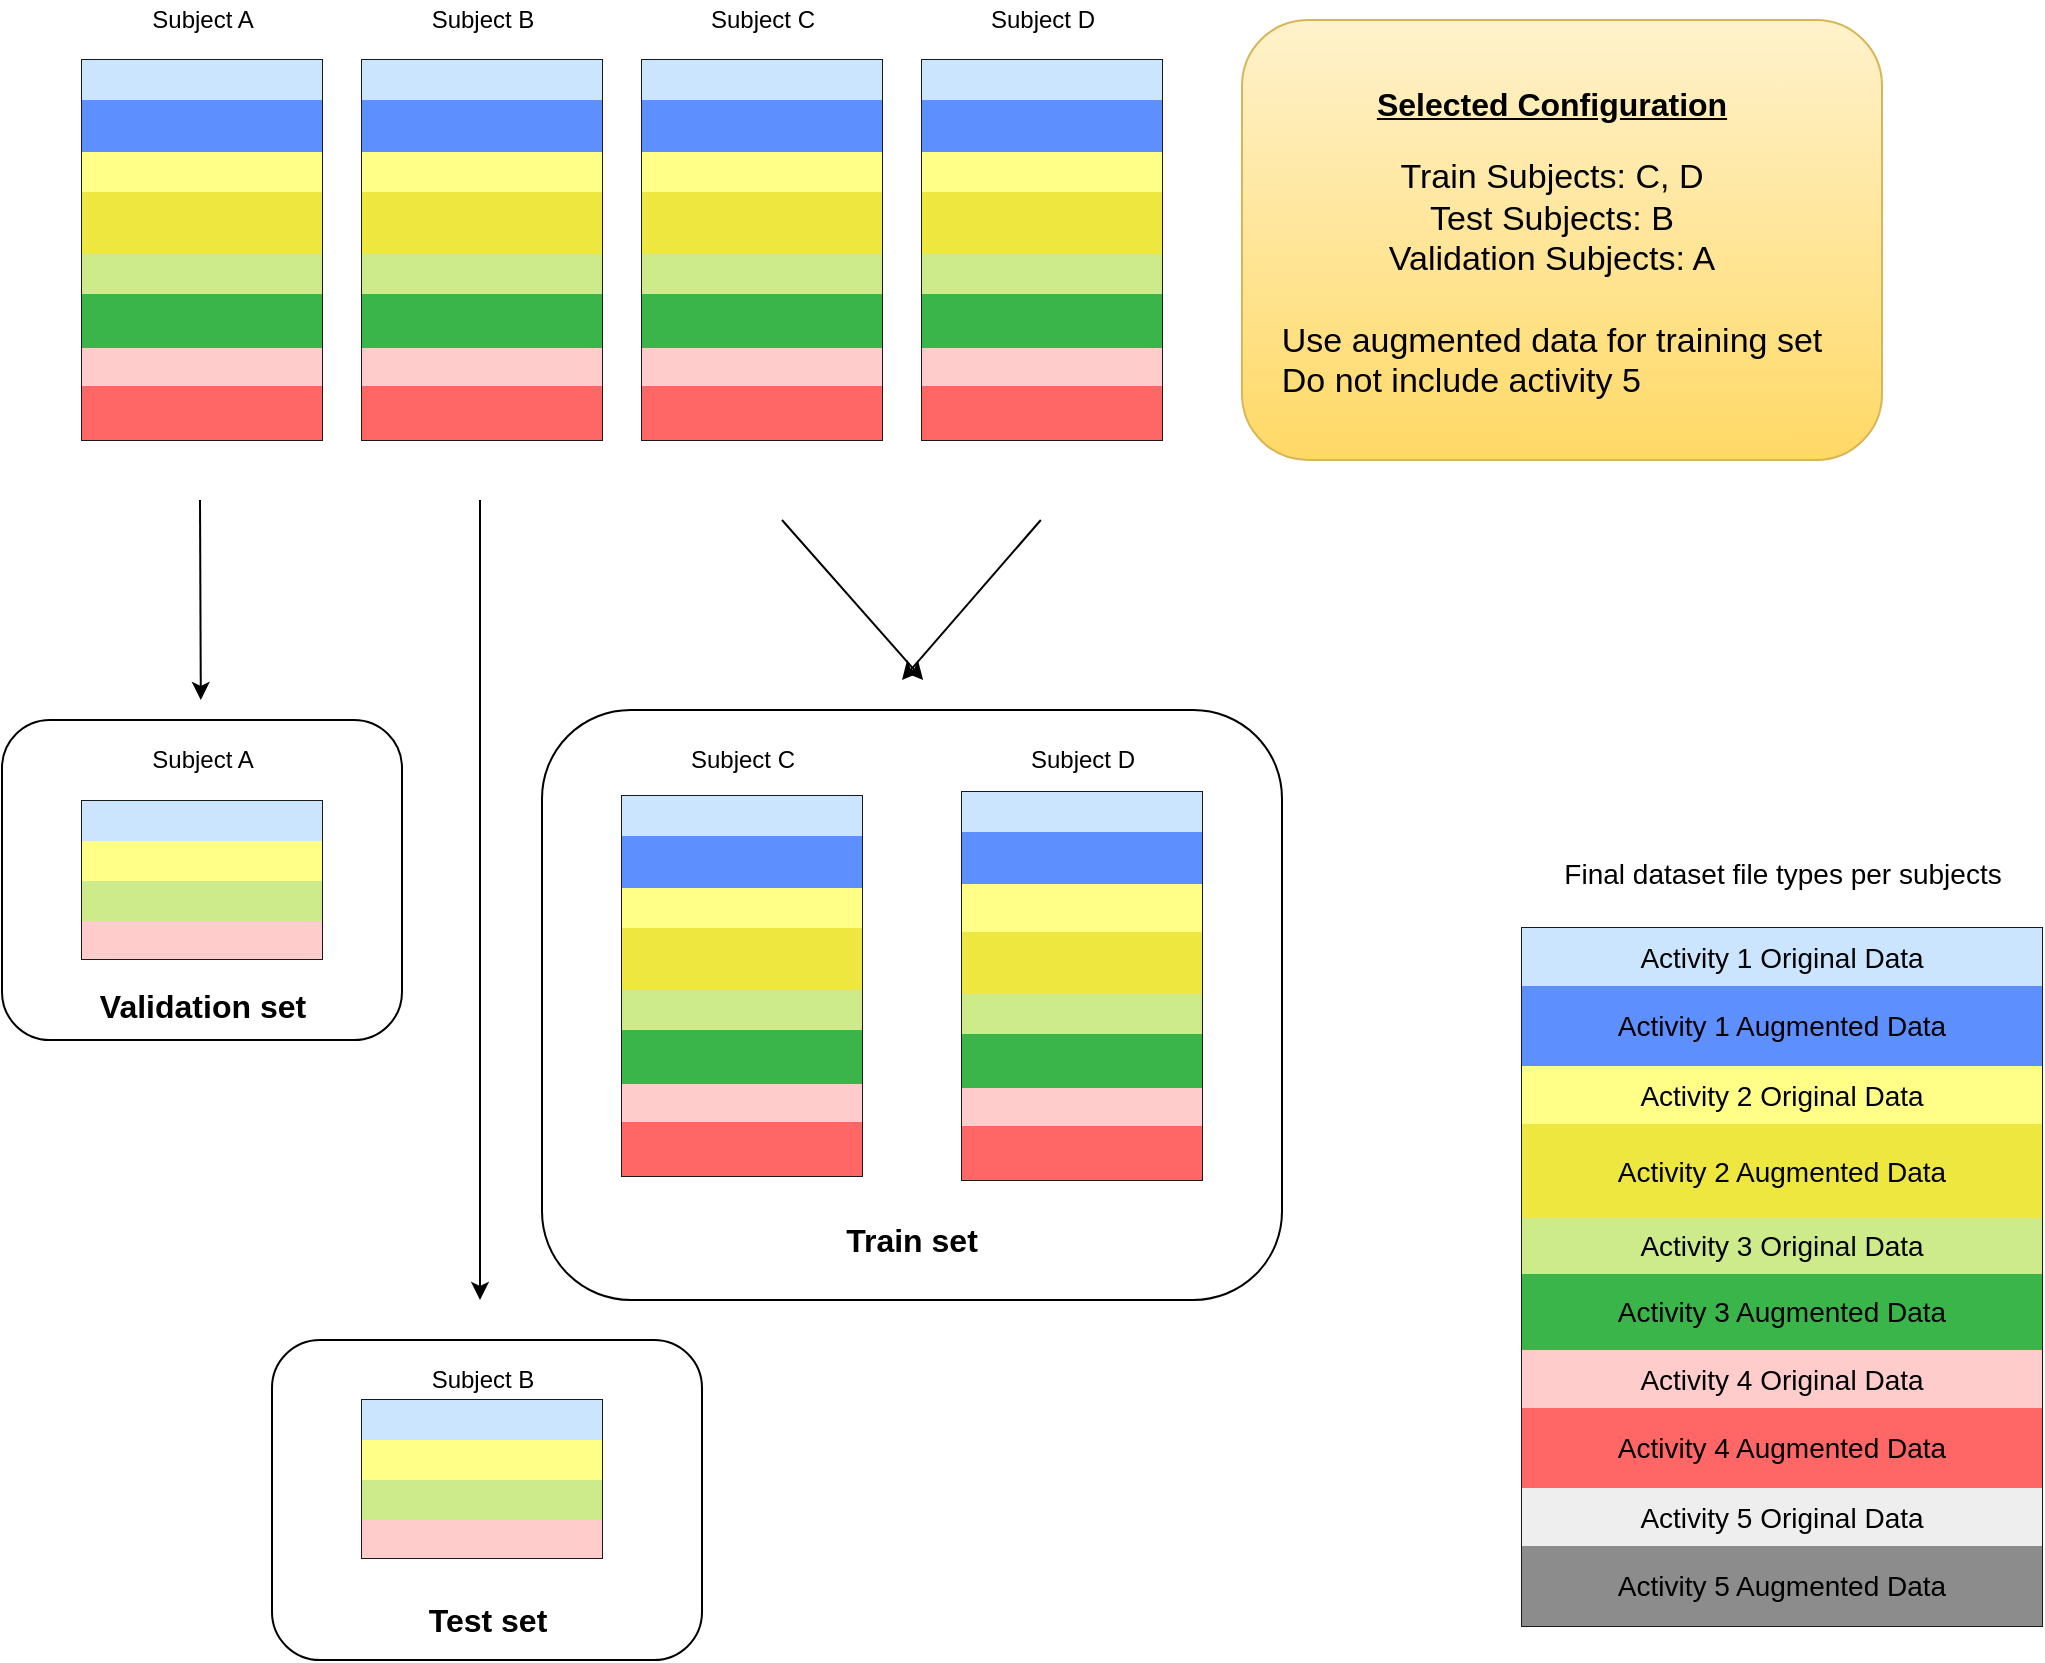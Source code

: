<mxfile version="14.4.8" type="device"><diagram id="EXH-aJdhP6M9Erj9VAVy" name="Page-1"><mxGraphModel dx="1395" dy="1369" grid="1" gridSize="10" guides="1" tooltips="1" connect="1" arrows="1" fold="1" page="1" pageScale="1" pageWidth="1100" pageHeight="850" math="0" shadow="0"><root><mxCell id="0"/><mxCell id="1" parent="0"/><mxCell id="vWJcprjRSGPdVMH6EBo2-355" value="" style="rounded=1;whiteSpace=wrap;html=1;strokeColor=#d6b656;fillColor=#fff2cc;gradientColor=#ffd966;" vertex="1" parent="1"><mxGeometry x="630" y="20" width="320" height="220" as="geometry"/></mxCell><mxCell id="vWJcprjRSGPdVMH6EBo2-352" value="" style="rounded=1;whiteSpace=wrap;html=1;" vertex="1" parent="1"><mxGeometry x="10" y="370" width="200" height="160" as="geometry"/></mxCell><mxCell id="vWJcprjRSGPdVMH6EBo2-348" value="&lt;b&gt;&lt;font style=&quot;font-size: 16px&quot;&gt;Train set&lt;/font&gt;&lt;/b&gt;" style="rounded=1;whiteSpace=wrap;html=1;" vertex="1" parent="1"><mxGeometry x="145" y="680" width="215" height="160" as="geometry"/></mxCell><mxCell id="vWJcprjRSGPdVMH6EBo2-341" value="" style="rounded=1;whiteSpace=wrap;html=1;" vertex="1" parent="1"><mxGeometry x="280" y="365" width="370" height="295" as="geometry"/></mxCell><mxCell id="vWJcprjRSGPdVMH6EBo2-109" value="" style="shape=table;html=1;whiteSpace=wrap;startSize=0;container=1;collapsible=0;childLayout=tableLayout;strokeColor=#1A1A1A;fontSize=14;" vertex="1" parent="1"><mxGeometry x="770" y="474" width="260" height="349" as="geometry"/></mxCell><mxCell id="vWJcprjRSGPdVMH6EBo2-110" value="" style="shape=partialRectangle;html=1;whiteSpace=wrap;collapsible=0;dropTarget=0;pointerEvents=0;fillColor=none;top=0;left=0;bottom=0;right=0;points=[[0,0.5],[1,0.5]];portConstraint=eastwest;strokeColor=#1A1A1A;fontSize=14;" vertex="1" parent="vWJcprjRSGPdVMH6EBo2-109"><mxGeometry width="260" height="29" as="geometry"/></mxCell><mxCell id="vWJcprjRSGPdVMH6EBo2-111" value="Activity 1 Original Data" style="shape=partialRectangle;html=1;whiteSpace=wrap;connectable=0;overflow=hidden;fillColor=#cce5ff;top=0;left=0;bottom=0;right=0;strokeColor=#1A1A1A;fontSize=14;" vertex="1" parent="vWJcprjRSGPdVMH6EBo2-110"><mxGeometry width="260" height="29" as="geometry"/></mxCell><mxCell id="vWJcprjRSGPdVMH6EBo2-112" value="" style="shape=partialRectangle;html=1;whiteSpace=wrap;collapsible=0;dropTarget=0;pointerEvents=0;fillColor=none;top=0;left=0;bottom=0;right=0;points=[[0,0.5],[1,0.5]];portConstraint=eastwest;strokeColor=#1A1A1A;fontSize=14;" vertex="1" parent="vWJcprjRSGPdVMH6EBo2-109"><mxGeometry y="29" width="260" height="40" as="geometry"/></mxCell><mxCell id="vWJcprjRSGPdVMH6EBo2-113" value="Activity 1 Augmented Data" style="shape=partialRectangle;html=1;whiteSpace=wrap;connectable=0;overflow=hidden;top=0;left=0;bottom=0;right=0;strokeColor=#1A1A1A;fillColor=#5E8FFF;fontSize=14;" vertex="1" parent="vWJcprjRSGPdVMH6EBo2-112"><mxGeometry width="260" height="40" as="geometry"/></mxCell><mxCell id="vWJcprjRSGPdVMH6EBo2-125" style="shape=partialRectangle;html=1;whiteSpace=wrap;collapsible=0;dropTarget=0;pointerEvents=0;fillColor=#ffff88;top=0;left=0;bottom=0;right=0;points=[[0,0.5],[1,0.5]];portConstraint=eastwest;strokeColor=#1A1A1A;fontSize=14;" vertex="1" parent="vWJcprjRSGPdVMH6EBo2-109"><mxGeometry y="69" width="260" height="29" as="geometry"/></mxCell><mxCell id="vWJcprjRSGPdVMH6EBo2-126" value="Activity 2 Original Data" style="shape=partialRectangle;html=1;whiteSpace=wrap;connectable=0;overflow=hidden;fillColor=#ffff88;top=0;left=0;bottom=0;right=0;strokeColor=#1A1A1A;fontSize=14;" vertex="1" parent="vWJcprjRSGPdVMH6EBo2-125"><mxGeometry width="260" height="29" as="geometry"/></mxCell><mxCell id="vWJcprjRSGPdVMH6EBo2-114" value="" style="shape=partialRectangle;html=1;whiteSpace=wrap;collapsible=0;dropTarget=0;pointerEvents=0;fillColor=#ffff88;top=0;left=0;bottom=0;right=0;points=[[0,0.5],[1,0.5]];portConstraint=eastwest;strokeColor=#1A1A1A;fontSize=14;" vertex="1" parent="vWJcprjRSGPdVMH6EBo2-109"><mxGeometry y="98" width="260" height="47" as="geometry"/></mxCell><mxCell id="vWJcprjRSGPdVMH6EBo2-115" value="Activity 2 Augmented Data" style="shape=partialRectangle;html=1;whiteSpace=wrap;connectable=0;overflow=hidden;top=0;left=0;bottom=0;right=0;strokeColor=#1A1A1A;fillColor=#EDE740;fontSize=14;" vertex="1" parent="vWJcprjRSGPdVMH6EBo2-114"><mxGeometry width="260" height="47" as="geometry"/></mxCell><mxCell id="vWJcprjRSGPdVMH6EBo2-116" value="" style="shape=partialRectangle;html=1;whiteSpace=wrap;collapsible=0;dropTarget=0;pointerEvents=0;fillColor=#cdeb8b;top=0;left=0;bottom=0;right=0;points=[[0,0.5],[1,0.5]];portConstraint=eastwest;strokeColor=#1A1A1A;fontSize=14;" vertex="1" parent="vWJcprjRSGPdVMH6EBo2-109"><mxGeometry y="145" width="260" height="28" as="geometry"/></mxCell><mxCell id="vWJcprjRSGPdVMH6EBo2-117" value="Activity 3 Original Data" style="shape=partialRectangle;html=1;whiteSpace=wrap;connectable=0;overflow=hidden;fillColor=#cdeb8b;top=0;left=0;bottom=0;right=0;strokeColor=#1A1A1A;fontSize=14;" vertex="1" parent="vWJcprjRSGPdVMH6EBo2-116"><mxGeometry width="260" height="28" as="geometry"/></mxCell><mxCell id="vWJcprjRSGPdVMH6EBo2-120" style="shape=partialRectangle;html=1;whiteSpace=wrap;collapsible=0;dropTarget=0;pointerEvents=0;fillColor=#cdeb8b;top=0;left=0;bottom=0;right=0;points=[[0,0.5],[1,0.5]];portConstraint=eastwest;strokeColor=#1A1A1A;fontSize=14;" vertex="1" parent="vWJcprjRSGPdVMH6EBo2-109"><mxGeometry y="173" width="260" height="38" as="geometry"/></mxCell><mxCell id="vWJcprjRSGPdVMH6EBo2-121" value="Activity 3 Augmented Data" style="shape=partialRectangle;html=1;whiteSpace=wrap;connectable=0;overflow=hidden;top=0;left=0;bottom=0;right=0;strokeColor=#1A1A1A;fillColor=#3AB54A;fontSize=14;" vertex="1" parent="vWJcprjRSGPdVMH6EBo2-120"><mxGeometry width="260" height="38" as="geometry"/></mxCell><mxCell id="vWJcprjRSGPdVMH6EBo2-118" value="" style="shape=partialRectangle;html=1;whiteSpace=wrap;collapsible=0;dropTarget=0;pointerEvents=0;fillColor=#ffcccc;top=0;left=0;bottom=0;right=0;points=[[0,0.5],[1,0.5]];portConstraint=eastwest;strokeColor=#1A1A1A;fontSize=14;" vertex="1" parent="vWJcprjRSGPdVMH6EBo2-109"><mxGeometry y="211" width="260" height="29" as="geometry"/></mxCell><mxCell id="vWJcprjRSGPdVMH6EBo2-119" value="Activity 4 Original Data" style="shape=partialRectangle;html=1;whiteSpace=wrap;connectable=0;overflow=hidden;fillColor=#ffcccc;top=0;left=0;bottom=0;right=0;strokeColor=#1A1A1A;fontSize=14;" vertex="1" parent="vWJcprjRSGPdVMH6EBo2-118"><mxGeometry width="260" height="29" as="geometry"/></mxCell><mxCell id="vWJcprjRSGPdVMH6EBo2-122" value="" style="shape=partialRectangle;html=1;whiteSpace=wrap;collapsible=0;dropTarget=0;pointerEvents=0;fillColor=#ffcccc;top=0;left=0;bottom=0;right=0;points=[[0,0.5],[1,0.5]];portConstraint=eastwest;strokeColor=#1A1A1A;fontSize=14;" vertex="1" parent="vWJcprjRSGPdVMH6EBo2-109"><mxGeometry y="240" width="260" height="40" as="geometry"/></mxCell><mxCell id="vWJcprjRSGPdVMH6EBo2-123" value="Activity 4 Augmented Data" style="shape=partialRectangle;html=1;whiteSpace=wrap;connectable=0;overflow=hidden;top=0;left=0;bottom=0;right=0;strokeColor=#1A1A1A;fillColor=#FF6666;fontSize=14;" vertex="1" parent="vWJcprjRSGPdVMH6EBo2-122"><mxGeometry width="260" height="40" as="geometry"/></mxCell><mxCell id="vWJcprjRSGPdVMH6EBo2-356" value="" style="shape=partialRectangle;html=1;whiteSpace=wrap;collapsible=0;dropTarget=0;pointerEvents=0;fillColor=#ffcccc;top=0;left=0;bottom=0;right=0;points=[[0,0.5],[1,0.5]];portConstraint=eastwest;strokeColor=#1A1A1A;fontSize=14;" vertex="1" parent="vWJcprjRSGPdVMH6EBo2-109"><mxGeometry y="280" width="260" height="29" as="geometry"/></mxCell><mxCell id="vWJcprjRSGPdVMH6EBo2-357" value="Activity 5 Original Data" style="shape=partialRectangle;html=1;whiteSpace=wrap;connectable=0;overflow=hidden;fillColor=#eeeeee;top=0;left=0;bottom=0;right=0;strokeColor=#36393d;fontSize=14;" vertex="1" parent="vWJcprjRSGPdVMH6EBo2-356"><mxGeometry width="260" height="29" as="geometry"/></mxCell><mxCell id="vWJcprjRSGPdVMH6EBo2-358" value="" style="shape=partialRectangle;html=1;whiteSpace=wrap;collapsible=0;dropTarget=0;pointerEvents=0;top=0;left=0;bottom=0;right=0;points=[[0,0.5],[1,0.5]];portConstraint=eastwest;strokeColor=#36393d;fontSize=14;fillColor=#8C8C8C;" vertex="1" parent="vWJcprjRSGPdVMH6EBo2-109"><mxGeometry y="309" width="260" height="40" as="geometry"/></mxCell><mxCell id="vWJcprjRSGPdVMH6EBo2-359" value="Activity 5 Augmented Data" style="shape=partialRectangle;html=1;whiteSpace=wrap;connectable=0;overflow=hidden;top=0;left=0;bottom=0;right=0;strokeColor=#36393d;fontSize=14;fillColor=none;" vertex="1" parent="vWJcprjRSGPdVMH6EBo2-358"><mxGeometry width="260" height="40" as="geometry"/></mxCell><mxCell id="vWJcprjRSGPdVMH6EBo2-127" value="" style="shape=table;html=1;whiteSpace=wrap;startSize=0;container=1;collapsible=0;childLayout=tableLayout;strokeColor=#1A1A1A;" vertex="1" parent="1"><mxGeometry x="50" y="40" width="120" height="190" as="geometry"/></mxCell><mxCell id="vWJcprjRSGPdVMH6EBo2-128" value="" style="shape=partialRectangle;html=1;whiteSpace=wrap;collapsible=0;dropTarget=0;pointerEvents=0;fillColor=none;top=0;left=0;bottom=0;right=0;points=[[0,0.5],[1,0.5]];portConstraint=eastwest;strokeColor=#1A1A1A;" vertex="1" parent="vWJcprjRSGPdVMH6EBo2-127"><mxGeometry width="120" height="20" as="geometry"/></mxCell><mxCell id="vWJcprjRSGPdVMH6EBo2-129" value="" style="shape=partialRectangle;html=1;whiteSpace=wrap;connectable=0;overflow=hidden;fillColor=#cce5ff;top=0;left=0;bottom=0;right=0;strokeColor=#1A1A1A;" vertex="1" parent="vWJcprjRSGPdVMH6EBo2-128"><mxGeometry width="120" height="20" as="geometry"/></mxCell><mxCell id="vWJcprjRSGPdVMH6EBo2-130" value="" style="shape=partialRectangle;html=1;whiteSpace=wrap;collapsible=0;dropTarget=0;pointerEvents=0;fillColor=none;top=0;left=0;bottom=0;right=0;points=[[0,0.5],[1,0.5]];portConstraint=eastwest;strokeColor=#1A1A1A;" vertex="1" parent="vWJcprjRSGPdVMH6EBo2-127"><mxGeometry y="20" width="120" height="26" as="geometry"/></mxCell><mxCell id="vWJcprjRSGPdVMH6EBo2-131" value="" style="shape=partialRectangle;html=1;whiteSpace=wrap;connectable=0;overflow=hidden;top=0;left=0;bottom=0;right=0;strokeColor=#1A1A1A;fillColor=#5E8FFF;" vertex="1" parent="vWJcprjRSGPdVMH6EBo2-130"><mxGeometry width="120" height="26" as="geometry"/></mxCell><mxCell id="vWJcprjRSGPdVMH6EBo2-132" style="shape=partialRectangle;html=1;whiteSpace=wrap;collapsible=0;dropTarget=0;pointerEvents=0;fillColor=#ffff88;top=0;left=0;bottom=0;right=0;points=[[0,0.5],[1,0.5]];portConstraint=eastwest;strokeColor=#1A1A1A;" vertex="1" parent="vWJcprjRSGPdVMH6EBo2-127"><mxGeometry y="46" width="120" height="20" as="geometry"/></mxCell><mxCell id="vWJcprjRSGPdVMH6EBo2-133" value="" style="shape=partialRectangle;html=1;whiteSpace=wrap;connectable=0;overflow=hidden;fillColor=#ffff88;top=0;left=0;bottom=0;right=0;strokeColor=#1A1A1A;" vertex="1" parent="vWJcprjRSGPdVMH6EBo2-132"><mxGeometry width="120" height="20" as="geometry"/></mxCell><mxCell id="vWJcprjRSGPdVMH6EBo2-134" value="" style="shape=partialRectangle;html=1;whiteSpace=wrap;collapsible=0;dropTarget=0;pointerEvents=0;fillColor=#ffff88;top=0;left=0;bottom=0;right=0;points=[[0,0.5],[1,0.5]];portConstraint=eastwest;strokeColor=#1A1A1A;" vertex="1" parent="vWJcprjRSGPdVMH6EBo2-127"><mxGeometry y="66" width="120" height="31" as="geometry"/></mxCell><mxCell id="vWJcprjRSGPdVMH6EBo2-135" value="" style="shape=partialRectangle;html=1;whiteSpace=wrap;connectable=0;overflow=hidden;top=0;left=0;bottom=0;right=0;strokeColor=#1A1A1A;fillColor=#EDE740;" vertex="1" parent="vWJcprjRSGPdVMH6EBo2-134"><mxGeometry width="120" height="31" as="geometry"/></mxCell><mxCell id="vWJcprjRSGPdVMH6EBo2-136" value="" style="shape=partialRectangle;html=1;whiteSpace=wrap;collapsible=0;dropTarget=0;pointerEvents=0;fillColor=#cdeb8b;top=0;left=0;bottom=0;right=0;points=[[0,0.5],[1,0.5]];portConstraint=eastwest;strokeColor=#1A1A1A;" vertex="1" parent="vWJcprjRSGPdVMH6EBo2-127"><mxGeometry y="97" width="120" height="20" as="geometry"/></mxCell><mxCell id="vWJcprjRSGPdVMH6EBo2-137" value="" style="shape=partialRectangle;html=1;whiteSpace=wrap;connectable=0;overflow=hidden;fillColor=#cdeb8b;top=0;left=0;bottom=0;right=0;strokeColor=#1A1A1A;" vertex="1" parent="vWJcprjRSGPdVMH6EBo2-136"><mxGeometry width="120" height="20" as="geometry"/></mxCell><mxCell id="vWJcprjRSGPdVMH6EBo2-138" style="shape=partialRectangle;html=1;whiteSpace=wrap;collapsible=0;dropTarget=0;pointerEvents=0;fillColor=#cdeb8b;top=0;left=0;bottom=0;right=0;points=[[0,0.5],[1,0.5]];portConstraint=eastwest;strokeColor=#1A1A1A;" vertex="1" parent="vWJcprjRSGPdVMH6EBo2-127"><mxGeometry y="117" width="120" height="27" as="geometry"/></mxCell><mxCell id="vWJcprjRSGPdVMH6EBo2-139" value="" style="shape=partialRectangle;html=1;whiteSpace=wrap;connectable=0;overflow=hidden;top=0;left=0;bottom=0;right=0;strokeColor=#1A1A1A;fillColor=#3AB54A;" vertex="1" parent="vWJcprjRSGPdVMH6EBo2-138"><mxGeometry width="120" height="27" as="geometry"/></mxCell><mxCell id="vWJcprjRSGPdVMH6EBo2-140" value="" style="shape=partialRectangle;html=1;whiteSpace=wrap;collapsible=0;dropTarget=0;pointerEvents=0;fillColor=#ffcccc;top=0;left=0;bottom=0;right=0;points=[[0,0.5],[1,0.5]];portConstraint=eastwest;strokeColor=#1A1A1A;" vertex="1" parent="vWJcprjRSGPdVMH6EBo2-127"><mxGeometry y="144" width="120" height="19" as="geometry"/></mxCell><mxCell id="vWJcprjRSGPdVMH6EBo2-141" value="" style="shape=partialRectangle;html=1;whiteSpace=wrap;connectable=0;overflow=hidden;fillColor=#ffcccc;top=0;left=0;bottom=0;right=0;strokeColor=#1A1A1A;" vertex="1" parent="vWJcprjRSGPdVMH6EBo2-140"><mxGeometry width="120" height="19" as="geometry"/></mxCell><mxCell id="vWJcprjRSGPdVMH6EBo2-142" value="" style="shape=partialRectangle;html=1;whiteSpace=wrap;collapsible=0;dropTarget=0;pointerEvents=0;fillColor=#ffcccc;top=0;left=0;bottom=0;right=0;points=[[0,0.5],[1,0.5]];portConstraint=eastwest;strokeColor=#1A1A1A;" vertex="1" parent="vWJcprjRSGPdVMH6EBo2-127"><mxGeometry y="163" width="120" height="27" as="geometry"/></mxCell><mxCell id="vWJcprjRSGPdVMH6EBo2-143" value="" style="shape=partialRectangle;html=1;whiteSpace=wrap;connectable=0;overflow=hidden;top=0;left=0;bottom=0;right=0;strokeColor=#1A1A1A;fillColor=#FF6666;" vertex="1" parent="vWJcprjRSGPdVMH6EBo2-142"><mxGeometry width="120" height="27" as="geometry"/></mxCell><mxCell id="vWJcprjRSGPdVMH6EBo2-216" value="" style="shape=table;html=1;whiteSpace=wrap;startSize=0;container=1;collapsible=0;childLayout=tableLayout;strokeColor=#1A1A1A;" vertex="1" parent="1"><mxGeometry x="330" y="40" width="120" height="190" as="geometry"/></mxCell><mxCell id="vWJcprjRSGPdVMH6EBo2-217" value="" style="shape=partialRectangle;html=1;whiteSpace=wrap;collapsible=0;dropTarget=0;pointerEvents=0;fillColor=none;top=0;left=0;bottom=0;right=0;points=[[0,0.5],[1,0.5]];portConstraint=eastwest;strokeColor=#1A1A1A;" vertex="1" parent="vWJcprjRSGPdVMH6EBo2-216"><mxGeometry width="120" height="20" as="geometry"/></mxCell><mxCell id="vWJcprjRSGPdVMH6EBo2-218" value="" style="shape=partialRectangle;html=1;whiteSpace=wrap;connectable=0;overflow=hidden;fillColor=#cce5ff;top=0;left=0;bottom=0;right=0;strokeColor=#1A1A1A;" vertex="1" parent="vWJcprjRSGPdVMH6EBo2-217"><mxGeometry width="120" height="20" as="geometry"/></mxCell><mxCell id="vWJcprjRSGPdVMH6EBo2-219" value="" style="shape=partialRectangle;html=1;whiteSpace=wrap;collapsible=0;dropTarget=0;pointerEvents=0;fillColor=none;top=0;left=0;bottom=0;right=0;points=[[0,0.5],[1,0.5]];portConstraint=eastwest;strokeColor=#1A1A1A;" vertex="1" parent="vWJcprjRSGPdVMH6EBo2-216"><mxGeometry y="20" width="120" height="26" as="geometry"/></mxCell><mxCell id="vWJcprjRSGPdVMH6EBo2-220" value="" style="shape=partialRectangle;html=1;whiteSpace=wrap;connectable=0;overflow=hidden;top=0;left=0;bottom=0;right=0;strokeColor=#1A1A1A;fillColor=#5E8FFF;" vertex="1" parent="vWJcprjRSGPdVMH6EBo2-219"><mxGeometry width="120" height="26" as="geometry"/></mxCell><mxCell id="vWJcprjRSGPdVMH6EBo2-221" style="shape=partialRectangle;html=1;whiteSpace=wrap;collapsible=0;dropTarget=0;pointerEvents=0;fillColor=#ffff88;top=0;left=0;bottom=0;right=0;points=[[0,0.5],[1,0.5]];portConstraint=eastwest;strokeColor=#1A1A1A;" vertex="1" parent="vWJcprjRSGPdVMH6EBo2-216"><mxGeometry y="46" width="120" height="20" as="geometry"/></mxCell><mxCell id="vWJcprjRSGPdVMH6EBo2-222" value="" style="shape=partialRectangle;html=1;whiteSpace=wrap;connectable=0;overflow=hidden;fillColor=#ffff88;top=0;left=0;bottom=0;right=0;strokeColor=#1A1A1A;" vertex="1" parent="vWJcprjRSGPdVMH6EBo2-221"><mxGeometry width="120" height="20" as="geometry"/></mxCell><mxCell id="vWJcprjRSGPdVMH6EBo2-223" value="" style="shape=partialRectangle;html=1;whiteSpace=wrap;collapsible=0;dropTarget=0;pointerEvents=0;fillColor=#ffff88;top=0;left=0;bottom=0;right=0;points=[[0,0.5],[1,0.5]];portConstraint=eastwest;strokeColor=#1A1A1A;" vertex="1" parent="vWJcprjRSGPdVMH6EBo2-216"><mxGeometry y="66" width="120" height="31" as="geometry"/></mxCell><mxCell id="vWJcprjRSGPdVMH6EBo2-224" value="" style="shape=partialRectangle;html=1;whiteSpace=wrap;connectable=0;overflow=hidden;top=0;left=0;bottom=0;right=0;strokeColor=#1A1A1A;fillColor=#EDE740;" vertex="1" parent="vWJcprjRSGPdVMH6EBo2-223"><mxGeometry width="120" height="31" as="geometry"/></mxCell><mxCell id="vWJcprjRSGPdVMH6EBo2-225" value="" style="shape=partialRectangle;html=1;whiteSpace=wrap;collapsible=0;dropTarget=0;pointerEvents=0;fillColor=#cdeb8b;top=0;left=0;bottom=0;right=0;points=[[0,0.5],[1,0.5]];portConstraint=eastwest;strokeColor=#1A1A1A;" vertex="1" parent="vWJcprjRSGPdVMH6EBo2-216"><mxGeometry y="97" width="120" height="20" as="geometry"/></mxCell><mxCell id="vWJcprjRSGPdVMH6EBo2-226" value="" style="shape=partialRectangle;html=1;whiteSpace=wrap;connectable=0;overflow=hidden;fillColor=#cdeb8b;top=0;left=0;bottom=0;right=0;strokeColor=#1A1A1A;" vertex="1" parent="vWJcprjRSGPdVMH6EBo2-225"><mxGeometry width="120" height="20" as="geometry"/></mxCell><mxCell id="vWJcprjRSGPdVMH6EBo2-227" style="shape=partialRectangle;html=1;whiteSpace=wrap;collapsible=0;dropTarget=0;pointerEvents=0;fillColor=#cdeb8b;top=0;left=0;bottom=0;right=0;points=[[0,0.5],[1,0.5]];portConstraint=eastwest;strokeColor=#1A1A1A;" vertex="1" parent="vWJcprjRSGPdVMH6EBo2-216"><mxGeometry y="117" width="120" height="27" as="geometry"/></mxCell><mxCell id="vWJcprjRSGPdVMH6EBo2-228" value="" style="shape=partialRectangle;html=1;whiteSpace=wrap;connectable=0;overflow=hidden;top=0;left=0;bottom=0;right=0;strokeColor=#1A1A1A;fillColor=#3AB54A;" vertex="1" parent="vWJcprjRSGPdVMH6EBo2-227"><mxGeometry width="120" height="27" as="geometry"/></mxCell><mxCell id="vWJcprjRSGPdVMH6EBo2-229" value="" style="shape=partialRectangle;html=1;whiteSpace=wrap;collapsible=0;dropTarget=0;pointerEvents=0;fillColor=#ffcccc;top=0;left=0;bottom=0;right=0;points=[[0,0.5],[1,0.5]];portConstraint=eastwest;strokeColor=#1A1A1A;" vertex="1" parent="vWJcprjRSGPdVMH6EBo2-216"><mxGeometry y="144" width="120" height="19" as="geometry"/></mxCell><mxCell id="vWJcprjRSGPdVMH6EBo2-230" value="" style="shape=partialRectangle;html=1;whiteSpace=wrap;connectable=0;overflow=hidden;fillColor=#ffcccc;top=0;left=0;bottom=0;right=0;strokeColor=#1A1A1A;" vertex="1" parent="vWJcprjRSGPdVMH6EBo2-229"><mxGeometry width="120" height="19" as="geometry"/></mxCell><mxCell id="vWJcprjRSGPdVMH6EBo2-231" value="" style="shape=partialRectangle;html=1;whiteSpace=wrap;collapsible=0;dropTarget=0;pointerEvents=0;fillColor=#ffcccc;top=0;left=0;bottom=0;right=0;points=[[0,0.5],[1,0.5]];portConstraint=eastwest;strokeColor=#1A1A1A;" vertex="1" parent="vWJcprjRSGPdVMH6EBo2-216"><mxGeometry y="163" width="120" height="27" as="geometry"/></mxCell><mxCell id="vWJcprjRSGPdVMH6EBo2-232" value="" style="shape=partialRectangle;html=1;whiteSpace=wrap;connectable=0;overflow=hidden;top=0;left=0;bottom=0;right=0;strokeColor=#1A1A1A;fillColor=#FF6666;" vertex="1" parent="vWJcprjRSGPdVMH6EBo2-231"><mxGeometry width="120" height="27" as="geometry"/></mxCell><mxCell id="vWJcprjRSGPdVMH6EBo2-233" value="" style="shape=table;html=1;whiteSpace=wrap;startSize=0;container=1;collapsible=0;childLayout=tableLayout;strokeColor=#1A1A1A;" vertex="1" parent="1"><mxGeometry x="190" y="40" width="120" height="190" as="geometry"/></mxCell><mxCell id="vWJcprjRSGPdVMH6EBo2-234" value="" style="shape=partialRectangle;html=1;whiteSpace=wrap;collapsible=0;dropTarget=0;pointerEvents=0;fillColor=none;top=0;left=0;bottom=0;right=0;points=[[0,0.5],[1,0.5]];portConstraint=eastwest;strokeColor=#1A1A1A;" vertex="1" parent="vWJcprjRSGPdVMH6EBo2-233"><mxGeometry width="120" height="20" as="geometry"/></mxCell><mxCell id="vWJcprjRSGPdVMH6EBo2-235" value="" style="shape=partialRectangle;html=1;whiteSpace=wrap;connectable=0;overflow=hidden;fillColor=#cce5ff;top=0;left=0;bottom=0;right=0;strokeColor=#1A1A1A;" vertex="1" parent="vWJcprjRSGPdVMH6EBo2-234"><mxGeometry width="120" height="20" as="geometry"/></mxCell><mxCell id="vWJcprjRSGPdVMH6EBo2-236" value="" style="shape=partialRectangle;html=1;whiteSpace=wrap;collapsible=0;dropTarget=0;pointerEvents=0;fillColor=none;top=0;left=0;bottom=0;right=0;points=[[0,0.5],[1,0.5]];portConstraint=eastwest;strokeColor=#1A1A1A;" vertex="1" parent="vWJcprjRSGPdVMH6EBo2-233"><mxGeometry y="20" width="120" height="26" as="geometry"/></mxCell><mxCell id="vWJcprjRSGPdVMH6EBo2-237" value="" style="shape=partialRectangle;html=1;whiteSpace=wrap;connectable=0;overflow=hidden;top=0;left=0;bottom=0;right=0;strokeColor=#1A1A1A;fillColor=#5E8FFF;" vertex="1" parent="vWJcprjRSGPdVMH6EBo2-236"><mxGeometry width="120" height="26" as="geometry"/></mxCell><mxCell id="vWJcprjRSGPdVMH6EBo2-238" style="shape=partialRectangle;html=1;whiteSpace=wrap;collapsible=0;dropTarget=0;pointerEvents=0;fillColor=#ffff88;top=0;left=0;bottom=0;right=0;points=[[0,0.5],[1,0.5]];portConstraint=eastwest;strokeColor=#1A1A1A;" vertex="1" parent="vWJcprjRSGPdVMH6EBo2-233"><mxGeometry y="46" width="120" height="20" as="geometry"/></mxCell><mxCell id="vWJcprjRSGPdVMH6EBo2-239" value="" style="shape=partialRectangle;html=1;whiteSpace=wrap;connectable=0;overflow=hidden;fillColor=#ffff88;top=0;left=0;bottom=0;right=0;strokeColor=#1A1A1A;" vertex="1" parent="vWJcprjRSGPdVMH6EBo2-238"><mxGeometry width="120" height="20" as="geometry"/></mxCell><mxCell id="vWJcprjRSGPdVMH6EBo2-240" value="" style="shape=partialRectangle;html=1;whiteSpace=wrap;collapsible=0;dropTarget=0;pointerEvents=0;fillColor=#ffff88;top=0;left=0;bottom=0;right=0;points=[[0,0.5],[1,0.5]];portConstraint=eastwest;strokeColor=#1A1A1A;" vertex="1" parent="vWJcprjRSGPdVMH6EBo2-233"><mxGeometry y="66" width="120" height="31" as="geometry"/></mxCell><mxCell id="vWJcprjRSGPdVMH6EBo2-241" value="" style="shape=partialRectangle;html=1;whiteSpace=wrap;connectable=0;overflow=hidden;top=0;left=0;bottom=0;right=0;strokeColor=#1A1A1A;fillColor=#EDE740;" vertex="1" parent="vWJcprjRSGPdVMH6EBo2-240"><mxGeometry width="120" height="31" as="geometry"/></mxCell><mxCell id="vWJcprjRSGPdVMH6EBo2-242" value="" style="shape=partialRectangle;html=1;whiteSpace=wrap;collapsible=0;dropTarget=0;pointerEvents=0;fillColor=#cdeb8b;top=0;left=0;bottom=0;right=0;points=[[0,0.5],[1,0.5]];portConstraint=eastwest;strokeColor=#1A1A1A;" vertex="1" parent="vWJcprjRSGPdVMH6EBo2-233"><mxGeometry y="97" width="120" height="20" as="geometry"/></mxCell><mxCell id="vWJcprjRSGPdVMH6EBo2-243" value="" style="shape=partialRectangle;html=1;whiteSpace=wrap;connectable=0;overflow=hidden;fillColor=#cdeb8b;top=0;left=0;bottom=0;right=0;strokeColor=#1A1A1A;" vertex="1" parent="vWJcprjRSGPdVMH6EBo2-242"><mxGeometry width="120" height="20" as="geometry"/></mxCell><mxCell id="vWJcprjRSGPdVMH6EBo2-244" style="shape=partialRectangle;html=1;whiteSpace=wrap;collapsible=0;dropTarget=0;pointerEvents=0;fillColor=#cdeb8b;top=0;left=0;bottom=0;right=0;points=[[0,0.5],[1,0.5]];portConstraint=eastwest;strokeColor=#1A1A1A;" vertex="1" parent="vWJcprjRSGPdVMH6EBo2-233"><mxGeometry y="117" width="120" height="27" as="geometry"/></mxCell><mxCell id="vWJcprjRSGPdVMH6EBo2-245" value="" style="shape=partialRectangle;html=1;whiteSpace=wrap;connectable=0;overflow=hidden;top=0;left=0;bottom=0;right=0;strokeColor=#1A1A1A;fillColor=#3AB54A;" vertex="1" parent="vWJcprjRSGPdVMH6EBo2-244"><mxGeometry width="120" height="27" as="geometry"/></mxCell><mxCell id="vWJcprjRSGPdVMH6EBo2-246" value="" style="shape=partialRectangle;html=1;whiteSpace=wrap;collapsible=0;dropTarget=0;pointerEvents=0;fillColor=#ffcccc;top=0;left=0;bottom=0;right=0;points=[[0,0.5],[1,0.5]];portConstraint=eastwest;strokeColor=#1A1A1A;" vertex="1" parent="vWJcprjRSGPdVMH6EBo2-233"><mxGeometry y="144" width="120" height="19" as="geometry"/></mxCell><mxCell id="vWJcprjRSGPdVMH6EBo2-247" value="" style="shape=partialRectangle;html=1;whiteSpace=wrap;connectable=0;overflow=hidden;fillColor=#ffcccc;top=0;left=0;bottom=0;right=0;strokeColor=#1A1A1A;" vertex="1" parent="vWJcprjRSGPdVMH6EBo2-246"><mxGeometry width="120" height="19" as="geometry"/></mxCell><mxCell id="vWJcprjRSGPdVMH6EBo2-248" value="" style="shape=partialRectangle;html=1;whiteSpace=wrap;collapsible=0;dropTarget=0;pointerEvents=0;fillColor=#ffcccc;top=0;left=0;bottom=0;right=0;points=[[0,0.5],[1,0.5]];portConstraint=eastwest;strokeColor=#1A1A1A;" vertex="1" parent="vWJcprjRSGPdVMH6EBo2-233"><mxGeometry y="163" width="120" height="27" as="geometry"/></mxCell><mxCell id="vWJcprjRSGPdVMH6EBo2-249" value="" style="shape=partialRectangle;html=1;whiteSpace=wrap;connectable=0;overflow=hidden;top=0;left=0;bottom=0;right=0;strokeColor=#1A1A1A;fillColor=#FF6666;" vertex="1" parent="vWJcprjRSGPdVMH6EBo2-248"><mxGeometry width="120" height="27" as="geometry"/></mxCell><mxCell id="vWJcprjRSGPdVMH6EBo2-250" value="" style="shape=table;html=1;whiteSpace=wrap;startSize=0;container=1;collapsible=0;childLayout=tableLayout;strokeColor=#1A1A1A;" vertex="1" parent="1"><mxGeometry x="470" y="40" width="120" height="190.0" as="geometry"/></mxCell><mxCell id="vWJcprjRSGPdVMH6EBo2-251" value="" style="shape=partialRectangle;html=1;whiteSpace=wrap;collapsible=0;dropTarget=0;pointerEvents=0;fillColor=none;top=0;left=0;bottom=0;right=0;points=[[0,0.5],[1,0.5]];portConstraint=eastwest;strokeColor=#1A1A1A;" vertex="1" parent="vWJcprjRSGPdVMH6EBo2-250"><mxGeometry width="120" height="20" as="geometry"/></mxCell><mxCell id="vWJcprjRSGPdVMH6EBo2-252" value="" style="shape=partialRectangle;html=1;whiteSpace=wrap;connectable=0;overflow=hidden;fillColor=#cce5ff;top=0;left=0;bottom=0;right=0;strokeColor=#1A1A1A;" vertex="1" parent="vWJcprjRSGPdVMH6EBo2-251"><mxGeometry width="120" height="20" as="geometry"/></mxCell><mxCell id="vWJcprjRSGPdVMH6EBo2-253" value="" style="shape=partialRectangle;html=1;whiteSpace=wrap;collapsible=0;dropTarget=0;pointerEvents=0;fillColor=none;top=0;left=0;bottom=0;right=0;points=[[0,0.5],[1,0.5]];portConstraint=eastwest;strokeColor=#1A1A1A;" vertex="1" parent="vWJcprjRSGPdVMH6EBo2-250"><mxGeometry y="20" width="120" height="26" as="geometry"/></mxCell><mxCell id="vWJcprjRSGPdVMH6EBo2-254" value="" style="shape=partialRectangle;html=1;whiteSpace=wrap;connectable=0;overflow=hidden;top=0;left=0;bottom=0;right=0;strokeColor=#1A1A1A;fillColor=#5E8FFF;" vertex="1" parent="vWJcprjRSGPdVMH6EBo2-253"><mxGeometry width="120" height="26" as="geometry"/></mxCell><mxCell id="vWJcprjRSGPdVMH6EBo2-255" style="shape=partialRectangle;html=1;whiteSpace=wrap;collapsible=0;dropTarget=0;pointerEvents=0;fillColor=#ffff88;top=0;left=0;bottom=0;right=0;points=[[0,0.5],[1,0.5]];portConstraint=eastwest;strokeColor=#1A1A1A;" vertex="1" parent="vWJcprjRSGPdVMH6EBo2-250"><mxGeometry y="46" width="120" height="20" as="geometry"/></mxCell><mxCell id="vWJcprjRSGPdVMH6EBo2-256" value="" style="shape=partialRectangle;html=1;whiteSpace=wrap;connectable=0;overflow=hidden;fillColor=#ffff88;top=0;left=0;bottom=0;right=0;strokeColor=#1A1A1A;" vertex="1" parent="vWJcprjRSGPdVMH6EBo2-255"><mxGeometry width="120" height="20" as="geometry"/></mxCell><mxCell id="vWJcprjRSGPdVMH6EBo2-257" value="" style="shape=partialRectangle;html=1;whiteSpace=wrap;collapsible=0;dropTarget=0;pointerEvents=0;fillColor=#ffff88;top=0;left=0;bottom=0;right=0;points=[[0,0.5],[1,0.5]];portConstraint=eastwest;strokeColor=#1A1A1A;" vertex="1" parent="vWJcprjRSGPdVMH6EBo2-250"><mxGeometry y="66" width="120" height="31" as="geometry"/></mxCell><mxCell id="vWJcprjRSGPdVMH6EBo2-258" value="" style="shape=partialRectangle;html=1;whiteSpace=wrap;connectable=0;overflow=hidden;top=0;left=0;bottom=0;right=0;strokeColor=#1A1A1A;fillColor=#EDE740;" vertex="1" parent="vWJcprjRSGPdVMH6EBo2-257"><mxGeometry width="120" height="31" as="geometry"/></mxCell><mxCell id="vWJcprjRSGPdVMH6EBo2-259" value="" style="shape=partialRectangle;html=1;whiteSpace=wrap;collapsible=0;dropTarget=0;pointerEvents=0;fillColor=#cdeb8b;top=0;left=0;bottom=0;right=0;points=[[0,0.5],[1,0.5]];portConstraint=eastwest;strokeColor=#1A1A1A;" vertex="1" parent="vWJcprjRSGPdVMH6EBo2-250"><mxGeometry y="97" width="120" height="20" as="geometry"/></mxCell><mxCell id="vWJcprjRSGPdVMH6EBo2-260" value="" style="shape=partialRectangle;html=1;whiteSpace=wrap;connectable=0;overflow=hidden;fillColor=#cdeb8b;top=0;left=0;bottom=0;right=0;strokeColor=#1A1A1A;" vertex="1" parent="vWJcprjRSGPdVMH6EBo2-259"><mxGeometry width="120" height="20" as="geometry"/></mxCell><mxCell id="vWJcprjRSGPdVMH6EBo2-261" style="shape=partialRectangle;html=1;whiteSpace=wrap;collapsible=0;dropTarget=0;pointerEvents=0;fillColor=#cdeb8b;top=0;left=0;bottom=0;right=0;points=[[0,0.5],[1,0.5]];portConstraint=eastwest;strokeColor=#1A1A1A;" vertex="1" parent="vWJcprjRSGPdVMH6EBo2-250"><mxGeometry y="117" width="120" height="27" as="geometry"/></mxCell><mxCell id="vWJcprjRSGPdVMH6EBo2-262" value="" style="shape=partialRectangle;html=1;whiteSpace=wrap;connectable=0;overflow=hidden;top=0;left=0;bottom=0;right=0;strokeColor=#1A1A1A;fillColor=#3AB54A;" vertex="1" parent="vWJcprjRSGPdVMH6EBo2-261"><mxGeometry width="120" height="27" as="geometry"/></mxCell><mxCell id="vWJcprjRSGPdVMH6EBo2-263" value="" style="shape=partialRectangle;html=1;whiteSpace=wrap;collapsible=0;dropTarget=0;pointerEvents=0;fillColor=#ffcccc;top=0;left=0;bottom=0;right=0;points=[[0,0.5],[1,0.5]];portConstraint=eastwest;strokeColor=#1A1A1A;" vertex="1" parent="vWJcprjRSGPdVMH6EBo2-250"><mxGeometry y="144" width="120" height="19" as="geometry"/></mxCell><mxCell id="vWJcprjRSGPdVMH6EBo2-264" value="" style="shape=partialRectangle;html=1;whiteSpace=wrap;connectable=0;overflow=hidden;fillColor=#ffcccc;top=0;left=0;bottom=0;right=0;strokeColor=#1A1A1A;" vertex="1" parent="vWJcprjRSGPdVMH6EBo2-263"><mxGeometry width="120" height="19" as="geometry"/></mxCell><mxCell id="vWJcprjRSGPdVMH6EBo2-265" value="" style="shape=partialRectangle;html=1;whiteSpace=wrap;collapsible=0;dropTarget=0;pointerEvents=0;fillColor=#ffcccc;top=0;left=0;bottom=0;right=0;points=[[0,0.5],[1,0.5]];portConstraint=eastwest;strokeColor=#1A1A1A;" vertex="1" parent="vWJcprjRSGPdVMH6EBo2-250"><mxGeometry y="163" width="120" height="27" as="geometry"/></mxCell><mxCell id="vWJcprjRSGPdVMH6EBo2-266" value="" style="shape=partialRectangle;html=1;whiteSpace=wrap;connectable=0;overflow=hidden;top=0;left=0;bottom=0;right=0;strokeColor=#1A1A1A;fillColor=#FF6666;" vertex="1" parent="vWJcprjRSGPdVMH6EBo2-265"><mxGeometry width="120" height="27" as="geometry"/></mxCell><mxCell id="vWJcprjRSGPdVMH6EBo2-267" value="Subject A" style="text;html=1;align=center;verticalAlign=middle;resizable=0;points=[];autosize=1;" vertex="1" parent="1"><mxGeometry x="75" y="10" width="70" height="20" as="geometry"/></mxCell><mxCell id="vWJcprjRSGPdVMH6EBo2-268" value="Subject B" style="text;html=1;align=center;verticalAlign=middle;resizable=0;points=[];autosize=1;" vertex="1" parent="1"><mxGeometry x="215" y="10" width="70" height="20" as="geometry"/></mxCell><mxCell id="vWJcprjRSGPdVMH6EBo2-269" value="Subject C" style="text;html=1;align=center;verticalAlign=middle;resizable=0;points=[];autosize=1;" vertex="1" parent="1"><mxGeometry x="355" y="10" width="70" height="20" as="geometry"/></mxCell><mxCell id="vWJcprjRSGPdVMH6EBo2-270" value="Subject D" style="text;html=1;align=center;verticalAlign=middle;resizable=0;points=[];autosize=1;" vertex="1" parent="1"><mxGeometry x="495" y="10" width="70" height="20" as="geometry"/></mxCell><mxCell id="vWJcprjRSGPdVMH6EBo2-272" value="&lt;div style=&quot;font-size: 16px&quot; align=&quot;justify&quot;&gt;&lt;font style=&quot;font-size: 16px&quot;&gt;&lt;u&gt;&lt;b&gt;Selected Configuration&lt;/b&gt;&lt;/u&gt;&lt;/font&gt;&lt;/div&gt;&lt;div style=&quot;font-size: 16px&quot; align=&quot;justify&quot;&gt;&lt;font style=&quot;font-size: 16px&quot;&gt;&lt;br&gt;&lt;/font&gt;&lt;/div&gt;&lt;div style=&quot;font-size: 16px&quot; align=&quot;justify&quot;&gt; &lt;font style=&quot;font-size: 16px&quot;&gt;&lt;br&gt;&lt;/font&gt;&lt;/div&gt;&lt;div style=&quot;font-size: 16px&quot; align=&quot;justify&quot;&gt;&lt;br&gt;&lt;/div&gt;&lt;div style=&quot;font-size: 16px&quot; align=&quot;justify&quot;&gt;&lt;br&gt;&lt;/div&gt;&lt;div style=&quot;font-size: 16px&quot; align=&quot;justify&quot;&gt;&lt;font style=&quot;font-size: 16px&quot;&gt;&lt;br&gt;&lt;/font&gt;&lt;/div&gt;" style="text;html=1;strokeColor=none;fillColor=none;align=center;verticalAlign=middle;whiteSpace=wrap;rounded=0;" vertex="1" parent="1"><mxGeometry x="620" y="40" width="330" height="140" as="geometry"/></mxCell><mxCell id="vWJcprjRSGPdVMH6EBo2-274" value="&lt;div style=&quot;font-size: 17px&quot;&gt;&lt;font style=&quot;font-size: 17px&quot;&gt;Train Subjects: C, D&lt;/font&gt;&lt;/div&gt;&lt;div style=&quot;font-size: 17px&quot;&gt;&lt;font style=&quot;font-size: 17px&quot;&gt;Test Subjects: B&lt;/font&gt;&lt;/div&gt;&lt;div style=&quot;font-size: 17px&quot;&gt;&lt;font style=&quot;font-size: 17px&quot;&gt;Validation Subjects: A&lt;/font&gt;&lt;/div&gt;&lt;div style=&quot;font-size: 17px&quot;&gt;&lt;font style=&quot;font-size: 17px&quot;&gt;&lt;br&gt;&lt;/font&gt;&lt;/div&gt;&lt;div style=&quot;font-size: 17px&quot; align=&quot;left&quot;&gt;&lt;font style=&quot;font-size: 17px&quot;&gt;Use augmented data for training set&lt;/font&gt;&lt;/div&gt;&lt;div style=&quot;font-size: 17px&quot; align=&quot;left&quot;&gt;&lt;font style=&quot;font-size: 17px&quot;&gt;Do not include activity 5&lt;br&gt;&lt;/font&gt;&lt;/div&gt;" style="text;html=1;strokeColor=none;fillColor=none;align=center;verticalAlign=middle;whiteSpace=wrap;rounded=0;" vertex="1" parent="1"><mxGeometry x="610" y="80" width="350" height="140" as="geometry"/></mxCell><mxCell id="vWJcprjRSGPdVMH6EBo2-275" value="" style="endArrow=classic;html=1;" edge="1" parent="1"><mxGeometry width="50" height="50" relative="1" as="geometry"><mxPoint x="109" y="260" as="sourcePoint"/><mxPoint x="109.41" y="360" as="targetPoint"/></mxGeometry></mxCell><mxCell id="vWJcprjRSGPdVMH6EBo2-276" value="" style="endArrow=classic;html=1;" edge="1" parent="1"><mxGeometry width="50" height="50" relative="1" as="geometry"><mxPoint x="249" y="260" as="sourcePoint"/><mxPoint x="249" y="660" as="targetPoint"/></mxGeometry></mxCell><mxCell id="vWJcprjRSGPdVMH6EBo2-277" value="" style="endArrow=classic;html=1;" edge="1" parent="1"><mxGeometry width="50" height="50" relative="1" as="geometry"><mxPoint x="400.0" y="270" as="sourcePoint"/><mxPoint x="470.59" y="350" as="targetPoint"/></mxGeometry></mxCell><mxCell id="vWJcprjRSGPdVMH6EBo2-278" value="" style="endArrow=classic;html=1;" edge="1" parent="1"><mxGeometry width="50" height="50" relative="1" as="geometry"><mxPoint x="529.41" y="270" as="sourcePoint"/><mxPoint x="460" y="350" as="targetPoint"/></mxGeometry></mxCell><mxCell id="vWJcprjRSGPdVMH6EBo2-279" value="" style="shape=table;html=1;whiteSpace=wrap;startSize=0;container=1;collapsible=0;childLayout=tableLayout;strokeColor=#1A1A1A;" vertex="1" parent="1"><mxGeometry x="50" y="410.5" width="120" height="79" as="geometry"/></mxCell><mxCell id="vWJcprjRSGPdVMH6EBo2-280" value="" style="shape=partialRectangle;html=1;whiteSpace=wrap;collapsible=0;dropTarget=0;pointerEvents=0;fillColor=none;top=0;left=0;bottom=0;right=0;points=[[0,0.5],[1,0.5]];portConstraint=eastwest;strokeColor=#1A1A1A;" vertex="1" parent="vWJcprjRSGPdVMH6EBo2-279"><mxGeometry width="120" height="20" as="geometry"/></mxCell><mxCell id="vWJcprjRSGPdVMH6EBo2-281" value="" style="shape=partialRectangle;html=1;whiteSpace=wrap;connectable=0;overflow=hidden;fillColor=#cce5ff;top=0;left=0;bottom=0;right=0;strokeColor=#1A1A1A;" vertex="1" parent="vWJcprjRSGPdVMH6EBo2-280"><mxGeometry width="120" height="20" as="geometry"/></mxCell><mxCell id="vWJcprjRSGPdVMH6EBo2-284" style="shape=partialRectangle;html=1;whiteSpace=wrap;collapsible=0;dropTarget=0;pointerEvents=0;fillColor=#ffff88;top=0;left=0;bottom=0;right=0;points=[[0,0.5],[1,0.5]];portConstraint=eastwest;strokeColor=#1A1A1A;" vertex="1" parent="vWJcprjRSGPdVMH6EBo2-279"><mxGeometry y="20" width="120" height="20" as="geometry"/></mxCell><mxCell id="vWJcprjRSGPdVMH6EBo2-285" value="" style="shape=partialRectangle;html=1;whiteSpace=wrap;connectable=0;overflow=hidden;fillColor=#ffff88;top=0;left=0;bottom=0;right=0;strokeColor=#1A1A1A;" vertex="1" parent="vWJcprjRSGPdVMH6EBo2-284"><mxGeometry width="120" height="20" as="geometry"/></mxCell><mxCell id="vWJcprjRSGPdVMH6EBo2-288" value="" style="shape=partialRectangle;html=1;whiteSpace=wrap;collapsible=0;dropTarget=0;pointerEvents=0;fillColor=#cdeb8b;top=0;left=0;bottom=0;right=0;points=[[0,0.5],[1,0.5]];portConstraint=eastwest;strokeColor=#1A1A1A;" vertex="1" parent="vWJcprjRSGPdVMH6EBo2-279"><mxGeometry y="40" width="120" height="20" as="geometry"/></mxCell><mxCell id="vWJcprjRSGPdVMH6EBo2-289" value="" style="shape=partialRectangle;html=1;whiteSpace=wrap;connectable=0;overflow=hidden;fillColor=#cdeb8b;top=0;left=0;bottom=0;right=0;strokeColor=#1A1A1A;" vertex="1" parent="vWJcprjRSGPdVMH6EBo2-288"><mxGeometry width="120" height="20" as="geometry"/></mxCell><mxCell id="vWJcprjRSGPdVMH6EBo2-292" value="" style="shape=partialRectangle;html=1;whiteSpace=wrap;collapsible=0;dropTarget=0;pointerEvents=0;fillColor=#ffcccc;top=0;left=0;bottom=0;right=0;points=[[0,0.5],[1,0.5]];portConstraint=eastwest;strokeColor=#1A1A1A;" vertex="1" parent="vWJcprjRSGPdVMH6EBo2-279"><mxGeometry y="60" width="120" height="19" as="geometry"/></mxCell><mxCell id="vWJcprjRSGPdVMH6EBo2-293" value="" style="shape=partialRectangle;html=1;whiteSpace=wrap;connectable=0;overflow=hidden;fillColor=#ffcccc;top=0;left=0;bottom=0;right=0;strokeColor=#1A1A1A;" vertex="1" parent="vWJcprjRSGPdVMH6EBo2-292"><mxGeometry width="120" height="19" as="geometry"/></mxCell><mxCell id="vWJcprjRSGPdVMH6EBo2-296" value="&lt;font style=&quot;font-size: 14px;&quot;&gt;Final dataset file types per subjects&lt;br style=&quot;font-size: 14px;&quot;&gt;&lt;/font&gt;" style="text;html=1;align=center;verticalAlign=middle;resizable=0;points=[];autosize=1;fontSize=14;" vertex="1" parent="1"><mxGeometry x="785" y="437" width="230" height="20" as="geometry"/></mxCell><mxCell id="vWJcprjRSGPdVMH6EBo2-297" value="" style="shape=table;html=1;whiteSpace=wrap;startSize=0;container=1;collapsible=0;childLayout=tableLayout;strokeColor=#1A1A1A;" vertex="1" parent="1"><mxGeometry x="190" y="710" width="120" height="79" as="geometry"/></mxCell><mxCell id="vWJcprjRSGPdVMH6EBo2-298" value="" style="shape=partialRectangle;html=1;whiteSpace=wrap;collapsible=0;dropTarget=0;pointerEvents=0;fillColor=none;top=0;left=0;bottom=0;right=0;points=[[0,0.5],[1,0.5]];portConstraint=eastwest;strokeColor=#1A1A1A;" vertex="1" parent="vWJcprjRSGPdVMH6EBo2-297"><mxGeometry width="120" height="20" as="geometry"/></mxCell><mxCell id="vWJcprjRSGPdVMH6EBo2-299" value="" style="shape=partialRectangle;html=1;whiteSpace=wrap;connectable=0;overflow=hidden;fillColor=#cce5ff;top=0;left=0;bottom=0;right=0;strokeColor=#1A1A1A;" vertex="1" parent="vWJcprjRSGPdVMH6EBo2-298"><mxGeometry width="120" height="20" as="geometry"/></mxCell><mxCell id="vWJcprjRSGPdVMH6EBo2-300" style="shape=partialRectangle;html=1;whiteSpace=wrap;collapsible=0;dropTarget=0;pointerEvents=0;fillColor=#ffff88;top=0;left=0;bottom=0;right=0;points=[[0,0.5],[1,0.5]];portConstraint=eastwest;strokeColor=#1A1A1A;" vertex="1" parent="vWJcprjRSGPdVMH6EBo2-297"><mxGeometry y="20" width="120" height="20" as="geometry"/></mxCell><mxCell id="vWJcprjRSGPdVMH6EBo2-301" value="" style="shape=partialRectangle;html=1;whiteSpace=wrap;connectable=0;overflow=hidden;fillColor=#ffff88;top=0;left=0;bottom=0;right=0;strokeColor=#1A1A1A;" vertex="1" parent="vWJcprjRSGPdVMH6EBo2-300"><mxGeometry width="120" height="20" as="geometry"/></mxCell><mxCell id="vWJcprjRSGPdVMH6EBo2-302" value="" style="shape=partialRectangle;html=1;whiteSpace=wrap;collapsible=0;dropTarget=0;pointerEvents=0;fillColor=#cdeb8b;top=0;left=0;bottom=0;right=0;points=[[0,0.5],[1,0.5]];portConstraint=eastwest;strokeColor=#1A1A1A;" vertex="1" parent="vWJcprjRSGPdVMH6EBo2-297"><mxGeometry y="40" width="120" height="20" as="geometry"/></mxCell><mxCell id="vWJcprjRSGPdVMH6EBo2-303" value="" style="shape=partialRectangle;html=1;whiteSpace=wrap;connectable=0;overflow=hidden;fillColor=#cdeb8b;top=0;left=0;bottom=0;right=0;strokeColor=#1A1A1A;" vertex="1" parent="vWJcprjRSGPdVMH6EBo2-302"><mxGeometry width="120" height="20" as="geometry"/></mxCell><mxCell id="vWJcprjRSGPdVMH6EBo2-304" value="" style="shape=partialRectangle;html=1;whiteSpace=wrap;collapsible=0;dropTarget=0;pointerEvents=0;fillColor=#ffcccc;top=0;left=0;bottom=0;right=0;points=[[0,0.5],[1,0.5]];portConstraint=eastwest;strokeColor=#1A1A1A;" vertex="1" parent="vWJcprjRSGPdVMH6EBo2-297"><mxGeometry y="60" width="120" height="19" as="geometry"/></mxCell><mxCell id="vWJcprjRSGPdVMH6EBo2-305" value="" style="shape=partialRectangle;html=1;whiteSpace=wrap;connectable=0;overflow=hidden;fillColor=#ffcccc;top=0;left=0;bottom=0;right=0;strokeColor=#1A1A1A;" vertex="1" parent="vWJcprjRSGPdVMH6EBo2-304"><mxGeometry width="120" height="19" as="geometry"/></mxCell><mxCell id="vWJcprjRSGPdVMH6EBo2-306" value="" style="shape=table;html=1;whiteSpace=wrap;startSize=0;container=1;collapsible=0;childLayout=tableLayout;strokeColor=#1A1A1A;" vertex="1" parent="1"><mxGeometry x="490" y="406" width="120" height="194" as="geometry"/></mxCell><mxCell id="vWJcprjRSGPdVMH6EBo2-307" value="" style="shape=partialRectangle;html=1;whiteSpace=wrap;collapsible=0;dropTarget=0;pointerEvents=0;fillColor=none;top=0;left=0;bottom=0;right=0;points=[[0,0.5],[1,0.5]];portConstraint=eastwest;strokeColor=#1A1A1A;" vertex="1" parent="vWJcprjRSGPdVMH6EBo2-306"><mxGeometry width="120" height="20" as="geometry"/></mxCell><mxCell id="vWJcprjRSGPdVMH6EBo2-308" value="" style="shape=partialRectangle;html=1;whiteSpace=wrap;connectable=0;overflow=hidden;fillColor=#cce5ff;top=0;left=0;bottom=0;right=0;strokeColor=#1A1A1A;" vertex="1" parent="vWJcprjRSGPdVMH6EBo2-307"><mxGeometry width="120" height="20" as="geometry"/></mxCell><mxCell id="vWJcprjRSGPdVMH6EBo2-309" value="" style="shape=partialRectangle;html=1;whiteSpace=wrap;collapsible=0;dropTarget=0;pointerEvents=0;fillColor=none;top=0;left=0;bottom=0;right=0;points=[[0,0.5],[1,0.5]];portConstraint=eastwest;strokeColor=#1A1A1A;" vertex="1" parent="vWJcprjRSGPdVMH6EBo2-306"><mxGeometry y="20" width="120" height="26" as="geometry"/></mxCell><mxCell id="vWJcprjRSGPdVMH6EBo2-310" value="" style="shape=partialRectangle;html=1;whiteSpace=wrap;connectable=0;overflow=hidden;top=0;left=0;bottom=0;right=0;strokeColor=#1A1A1A;fillColor=#5E8FFF;" vertex="1" parent="vWJcprjRSGPdVMH6EBo2-309"><mxGeometry width="120" height="26" as="geometry"/></mxCell><mxCell id="vWJcprjRSGPdVMH6EBo2-311" style="shape=partialRectangle;html=1;whiteSpace=wrap;collapsible=0;dropTarget=0;pointerEvents=0;fillColor=#ffff88;top=0;left=0;bottom=0;right=0;points=[[0,0.5],[1,0.5]];portConstraint=eastwest;strokeColor=#1A1A1A;" vertex="1" parent="vWJcprjRSGPdVMH6EBo2-306"><mxGeometry y="46" width="120" height="24" as="geometry"/></mxCell><mxCell id="vWJcprjRSGPdVMH6EBo2-312" value="" style="shape=partialRectangle;html=1;whiteSpace=wrap;connectable=0;overflow=hidden;fillColor=#ffff88;top=0;left=0;bottom=0;right=0;strokeColor=#1A1A1A;" vertex="1" parent="vWJcprjRSGPdVMH6EBo2-311"><mxGeometry width="120" height="24" as="geometry"/></mxCell><mxCell id="vWJcprjRSGPdVMH6EBo2-313" value="" style="shape=partialRectangle;html=1;whiteSpace=wrap;collapsible=0;dropTarget=0;pointerEvents=0;fillColor=#ffff88;top=0;left=0;bottom=0;right=0;points=[[0,0.5],[1,0.5]];portConstraint=eastwest;strokeColor=#1A1A1A;" vertex="1" parent="vWJcprjRSGPdVMH6EBo2-306"><mxGeometry y="70" width="120" height="31" as="geometry"/></mxCell><mxCell id="vWJcprjRSGPdVMH6EBo2-314" value="" style="shape=partialRectangle;html=1;whiteSpace=wrap;connectable=0;overflow=hidden;top=0;left=0;bottom=0;right=0;strokeColor=#1A1A1A;fillColor=#EDE740;" vertex="1" parent="vWJcprjRSGPdVMH6EBo2-313"><mxGeometry width="120" height="31" as="geometry"/></mxCell><mxCell id="vWJcprjRSGPdVMH6EBo2-315" value="" style="shape=partialRectangle;html=1;whiteSpace=wrap;collapsible=0;dropTarget=0;pointerEvents=0;fillColor=#cdeb8b;top=0;left=0;bottom=0;right=0;points=[[0,0.5],[1,0.5]];portConstraint=eastwest;strokeColor=#1A1A1A;" vertex="1" parent="vWJcprjRSGPdVMH6EBo2-306"><mxGeometry y="101" width="120" height="20" as="geometry"/></mxCell><mxCell id="vWJcprjRSGPdVMH6EBo2-316" value="" style="shape=partialRectangle;html=1;whiteSpace=wrap;connectable=0;overflow=hidden;fillColor=#cdeb8b;top=0;left=0;bottom=0;right=0;strokeColor=#1A1A1A;" vertex="1" parent="vWJcprjRSGPdVMH6EBo2-315"><mxGeometry width="120" height="20" as="geometry"/></mxCell><mxCell id="vWJcprjRSGPdVMH6EBo2-317" style="shape=partialRectangle;html=1;whiteSpace=wrap;collapsible=0;dropTarget=0;pointerEvents=0;fillColor=#cdeb8b;top=0;left=0;bottom=0;right=0;points=[[0,0.5],[1,0.5]];portConstraint=eastwest;strokeColor=#1A1A1A;" vertex="1" parent="vWJcprjRSGPdVMH6EBo2-306"><mxGeometry y="121" width="120" height="27" as="geometry"/></mxCell><mxCell id="vWJcprjRSGPdVMH6EBo2-318" value="" style="shape=partialRectangle;html=1;whiteSpace=wrap;connectable=0;overflow=hidden;top=0;left=0;bottom=0;right=0;strokeColor=#1A1A1A;fillColor=#3AB54A;" vertex="1" parent="vWJcprjRSGPdVMH6EBo2-317"><mxGeometry width="120" height="27" as="geometry"/></mxCell><mxCell id="vWJcprjRSGPdVMH6EBo2-319" value="" style="shape=partialRectangle;html=1;whiteSpace=wrap;collapsible=0;dropTarget=0;pointerEvents=0;fillColor=#ffcccc;top=0;left=0;bottom=0;right=0;points=[[0,0.5],[1,0.5]];portConstraint=eastwest;strokeColor=#1A1A1A;" vertex="1" parent="vWJcprjRSGPdVMH6EBo2-306"><mxGeometry y="148" width="120" height="19" as="geometry"/></mxCell><mxCell id="vWJcprjRSGPdVMH6EBo2-320" value="" style="shape=partialRectangle;html=1;whiteSpace=wrap;connectable=0;overflow=hidden;fillColor=#ffcccc;top=0;left=0;bottom=0;right=0;strokeColor=#1A1A1A;" vertex="1" parent="vWJcprjRSGPdVMH6EBo2-319"><mxGeometry width="120" height="19" as="geometry"/></mxCell><mxCell id="vWJcprjRSGPdVMH6EBo2-321" value="" style="shape=partialRectangle;html=1;whiteSpace=wrap;collapsible=0;dropTarget=0;pointerEvents=0;fillColor=#ffcccc;top=0;left=0;bottom=0;right=0;points=[[0,0.5],[1,0.5]];portConstraint=eastwest;strokeColor=#1A1A1A;" vertex="1" parent="vWJcprjRSGPdVMH6EBo2-306"><mxGeometry y="167" width="120" height="27" as="geometry"/></mxCell><mxCell id="vWJcprjRSGPdVMH6EBo2-322" value="" style="shape=partialRectangle;html=1;whiteSpace=wrap;connectable=0;overflow=hidden;top=0;left=0;bottom=0;right=0;strokeColor=#1A1A1A;fillColor=#FF6666;" vertex="1" parent="vWJcprjRSGPdVMH6EBo2-321"><mxGeometry width="120" height="27" as="geometry"/></mxCell><mxCell id="vWJcprjRSGPdVMH6EBo2-323" value="" style="shape=table;html=1;whiteSpace=wrap;startSize=0;container=1;collapsible=0;childLayout=tableLayout;strokeColor=#1A1A1A;" vertex="1" parent="1"><mxGeometry x="320" y="408" width="120" height="190" as="geometry"/></mxCell><mxCell id="vWJcprjRSGPdVMH6EBo2-324" value="" style="shape=partialRectangle;html=1;whiteSpace=wrap;collapsible=0;dropTarget=0;pointerEvents=0;fillColor=none;top=0;left=0;bottom=0;right=0;points=[[0,0.5],[1,0.5]];portConstraint=eastwest;strokeColor=#1A1A1A;" vertex="1" parent="vWJcprjRSGPdVMH6EBo2-323"><mxGeometry width="120" height="20" as="geometry"/></mxCell><mxCell id="vWJcprjRSGPdVMH6EBo2-325" value="" style="shape=partialRectangle;html=1;whiteSpace=wrap;connectable=0;overflow=hidden;fillColor=#cce5ff;top=0;left=0;bottom=0;right=0;strokeColor=#1A1A1A;" vertex="1" parent="vWJcprjRSGPdVMH6EBo2-324"><mxGeometry width="120" height="20" as="geometry"/></mxCell><mxCell id="vWJcprjRSGPdVMH6EBo2-326" value="" style="shape=partialRectangle;html=1;whiteSpace=wrap;collapsible=0;dropTarget=0;pointerEvents=0;fillColor=none;top=0;left=0;bottom=0;right=0;points=[[0,0.5],[1,0.5]];portConstraint=eastwest;strokeColor=#1A1A1A;" vertex="1" parent="vWJcprjRSGPdVMH6EBo2-323"><mxGeometry y="20" width="120" height="26" as="geometry"/></mxCell><mxCell id="vWJcprjRSGPdVMH6EBo2-327" value="" style="shape=partialRectangle;html=1;whiteSpace=wrap;connectable=0;overflow=hidden;top=0;left=0;bottom=0;right=0;strokeColor=#1A1A1A;fillColor=#5E8FFF;" vertex="1" parent="vWJcprjRSGPdVMH6EBo2-326"><mxGeometry width="120" height="26" as="geometry"/></mxCell><mxCell id="vWJcprjRSGPdVMH6EBo2-328" style="shape=partialRectangle;html=1;whiteSpace=wrap;collapsible=0;dropTarget=0;pointerEvents=0;fillColor=#ffff88;top=0;left=0;bottom=0;right=0;points=[[0,0.5],[1,0.5]];portConstraint=eastwest;strokeColor=#1A1A1A;" vertex="1" parent="vWJcprjRSGPdVMH6EBo2-323"><mxGeometry y="46" width="120" height="20" as="geometry"/></mxCell><mxCell id="vWJcprjRSGPdVMH6EBo2-329" value="" style="shape=partialRectangle;html=1;whiteSpace=wrap;connectable=0;overflow=hidden;fillColor=#ffff88;top=0;left=0;bottom=0;right=0;strokeColor=#1A1A1A;" vertex="1" parent="vWJcprjRSGPdVMH6EBo2-328"><mxGeometry width="120" height="20" as="geometry"/></mxCell><mxCell id="vWJcprjRSGPdVMH6EBo2-330" value="" style="shape=partialRectangle;html=1;whiteSpace=wrap;collapsible=0;dropTarget=0;pointerEvents=0;fillColor=#ffff88;top=0;left=0;bottom=0;right=0;points=[[0,0.5],[1,0.5]];portConstraint=eastwest;strokeColor=#1A1A1A;" vertex="1" parent="vWJcprjRSGPdVMH6EBo2-323"><mxGeometry y="66" width="120" height="31" as="geometry"/></mxCell><mxCell id="vWJcprjRSGPdVMH6EBo2-331" value="" style="shape=partialRectangle;html=1;whiteSpace=wrap;connectable=0;overflow=hidden;top=0;left=0;bottom=0;right=0;strokeColor=#1A1A1A;fillColor=#EDE740;" vertex="1" parent="vWJcprjRSGPdVMH6EBo2-330"><mxGeometry width="120" height="31" as="geometry"/></mxCell><mxCell id="vWJcprjRSGPdVMH6EBo2-332" value="" style="shape=partialRectangle;html=1;whiteSpace=wrap;collapsible=0;dropTarget=0;pointerEvents=0;fillColor=#cdeb8b;top=0;left=0;bottom=0;right=0;points=[[0,0.5],[1,0.5]];portConstraint=eastwest;strokeColor=#1A1A1A;" vertex="1" parent="vWJcprjRSGPdVMH6EBo2-323"><mxGeometry y="97" width="120" height="20" as="geometry"/></mxCell><mxCell id="vWJcprjRSGPdVMH6EBo2-333" value="" style="shape=partialRectangle;html=1;whiteSpace=wrap;connectable=0;overflow=hidden;fillColor=#cdeb8b;top=0;left=0;bottom=0;right=0;strokeColor=#1A1A1A;" vertex="1" parent="vWJcprjRSGPdVMH6EBo2-332"><mxGeometry width="120" height="20" as="geometry"/></mxCell><mxCell id="vWJcprjRSGPdVMH6EBo2-334" style="shape=partialRectangle;html=1;whiteSpace=wrap;collapsible=0;dropTarget=0;pointerEvents=0;fillColor=#cdeb8b;top=0;left=0;bottom=0;right=0;points=[[0,0.5],[1,0.5]];portConstraint=eastwest;strokeColor=#1A1A1A;" vertex="1" parent="vWJcprjRSGPdVMH6EBo2-323"><mxGeometry y="117" width="120" height="27" as="geometry"/></mxCell><mxCell id="vWJcprjRSGPdVMH6EBo2-335" value="" style="shape=partialRectangle;html=1;whiteSpace=wrap;connectable=0;overflow=hidden;top=0;left=0;bottom=0;right=0;strokeColor=#1A1A1A;fillColor=#3AB54A;" vertex="1" parent="vWJcprjRSGPdVMH6EBo2-334"><mxGeometry width="120" height="27" as="geometry"/></mxCell><mxCell id="vWJcprjRSGPdVMH6EBo2-336" value="" style="shape=partialRectangle;html=1;whiteSpace=wrap;collapsible=0;dropTarget=0;pointerEvents=0;fillColor=#ffcccc;top=0;left=0;bottom=0;right=0;points=[[0,0.5],[1,0.5]];portConstraint=eastwest;strokeColor=#1A1A1A;" vertex="1" parent="vWJcprjRSGPdVMH6EBo2-323"><mxGeometry y="144" width="120" height="19" as="geometry"/></mxCell><mxCell id="vWJcprjRSGPdVMH6EBo2-337" value="" style="shape=partialRectangle;html=1;whiteSpace=wrap;connectable=0;overflow=hidden;fillColor=#ffcccc;top=0;left=0;bottom=0;right=0;strokeColor=#1A1A1A;" vertex="1" parent="vWJcprjRSGPdVMH6EBo2-336"><mxGeometry width="120" height="19" as="geometry"/></mxCell><mxCell id="vWJcprjRSGPdVMH6EBo2-338" value="" style="shape=partialRectangle;html=1;whiteSpace=wrap;collapsible=0;dropTarget=0;pointerEvents=0;fillColor=#ffcccc;top=0;left=0;bottom=0;right=0;points=[[0,0.5],[1,0.5]];portConstraint=eastwest;strokeColor=#1A1A1A;" vertex="1" parent="vWJcprjRSGPdVMH6EBo2-323"><mxGeometry y="163" width="120" height="27" as="geometry"/></mxCell><mxCell id="vWJcprjRSGPdVMH6EBo2-339" value="" style="shape=partialRectangle;html=1;whiteSpace=wrap;connectable=0;overflow=hidden;top=0;left=0;bottom=0;right=0;strokeColor=#1A1A1A;fillColor=#FF6666;" vertex="1" parent="vWJcprjRSGPdVMH6EBo2-338"><mxGeometry width="120" height="27" as="geometry"/></mxCell><mxCell id="vWJcprjRSGPdVMH6EBo2-342" value="&lt;b&gt;&lt;font style=&quot;font-size: 16px&quot;&gt;Train set&lt;/font&gt;&lt;/b&gt;" style="text;html=1;strokeColor=none;fillColor=none;align=center;verticalAlign=middle;whiteSpace=wrap;rounded=0;" vertex="1" parent="1"><mxGeometry x="420" y="620" width="90" height="20" as="geometry"/></mxCell><mxCell id="vWJcprjRSGPdVMH6EBo2-344" value="Subject C" style="text;html=1;align=center;verticalAlign=middle;resizable=0;points=[];autosize=1;" vertex="1" parent="1"><mxGeometry x="345" y="380" width="70" height="20" as="geometry"/></mxCell><mxCell id="vWJcprjRSGPdVMH6EBo2-345" value="Subject D" style="text;html=1;align=center;verticalAlign=middle;resizable=0;points=[];autosize=1;" vertex="1" parent="1"><mxGeometry x="515" y="380" width="70" height="20" as="geometry"/></mxCell><mxCell id="vWJcprjRSGPdVMH6EBo2-349" value="Subject B" style="text;html=1;align=center;verticalAlign=middle;resizable=0;points=[];autosize=1;" vertex="1" parent="1"><mxGeometry x="215" y="690" width="70" height="20" as="geometry"/></mxCell><mxCell id="vWJcprjRSGPdVMH6EBo2-351" value="&lt;b&gt;&lt;font style=&quot;font-size: 16px&quot;&gt;Test set&lt;br&gt;&lt;/font&gt;&lt;/b&gt;" style="text;html=1;strokeColor=none;fillColor=none;align=center;verticalAlign=middle;whiteSpace=wrap;rounded=0;" vertex="1" parent="1"><mxGeometry x="207.5" y="810" width="90" height="20" as="geometry"/></mxCell><mxCell id="vWJcprjRSGPdVMH6EBo2-353" value="&lt;b&gt;&lt;font style=&quot;font-size: 16px&quot;&gt;Validation set&lt;br&gt;&lt;/font&gt;&lt;/b&gt;" style="text;html=1;strokeColor=none;fillColor=none;align=center;verticalAlign=middle;whiteSpace=wrap;rounded=0;" vertex="1" parent="1"><mxGeometry x="52.5" y="502.5" width="115" height="20" as="geometry"/></mxCell><mxCell id="vWJcprjRSGPdVMH6EBo2-354" value="Subject A" style="text;html=1;align=center;verticalAlign=middle;resizable=0;points=[];autosize=1;" vertex="1" parent="1"><mxGeometry x="75" y="380" width="70" height="20" as="geometry"/></mxCell></root></mxGraphModel></diagram></mxfile>